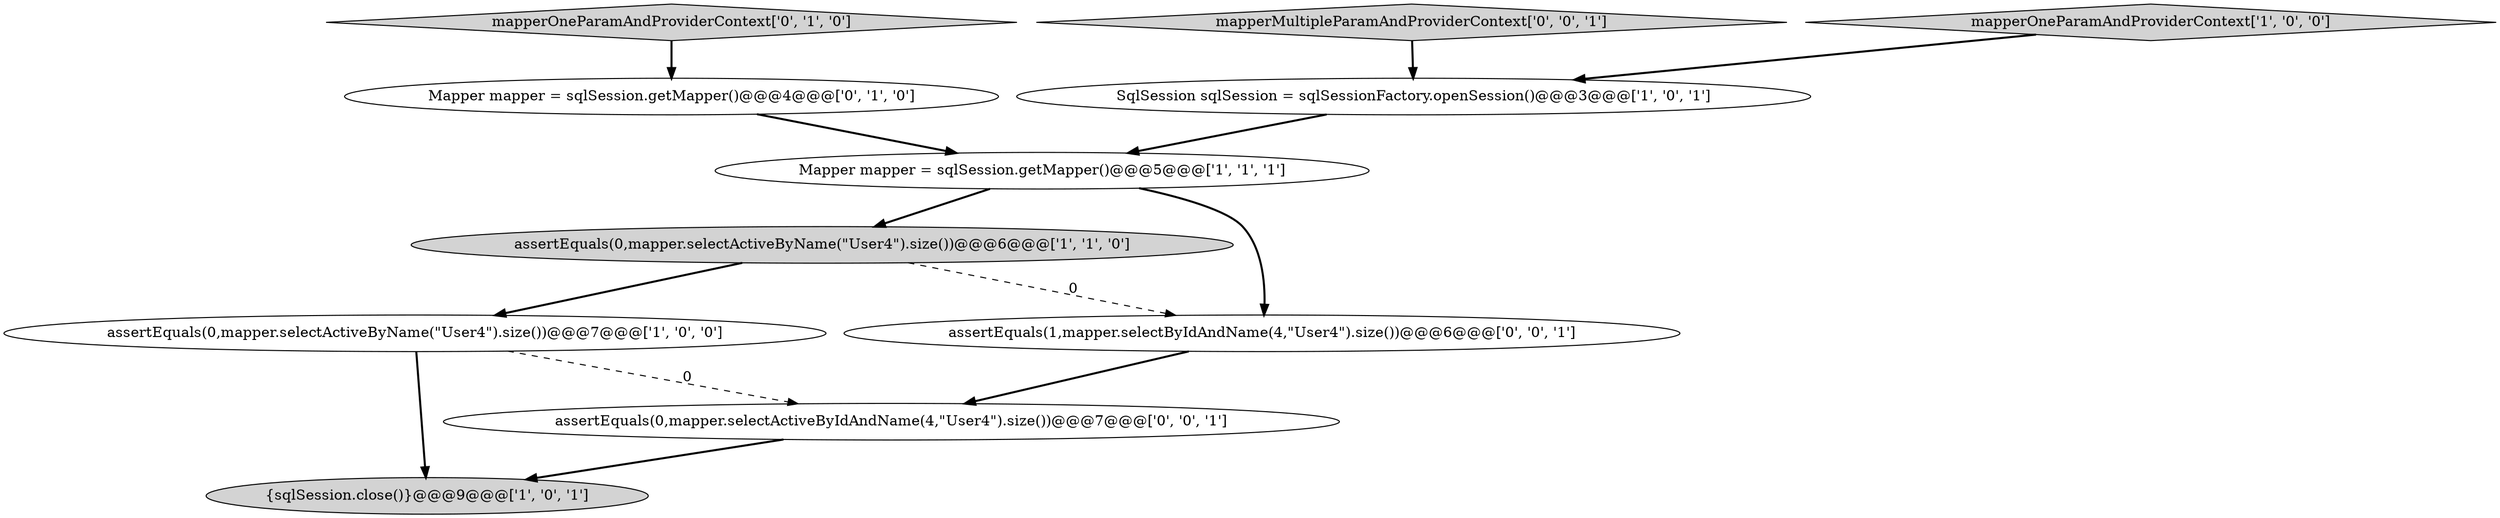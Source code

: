 digraph {
4 [style = filled, label = "Mapper mapper = sqlSession.getMapper()@@@5@@@['1', '1', '1']", fillcolor = white, shape = ellipse image = "AAA0AAABBB1BBB"];
8 [style = filled, label = "mapperMultipleParamAndProviderContext['0', '0', '1']", fillcolor = lightgray, shape = diamond image = "AAA0AAABBB3BBB"];
0 [style = filled, label = "assertEquals(0,mapper.selectActiveByName(\"User4\").size())@@@6@@@['1', '1', '0']", fillcolor = lightgray, shape = ellipse image = "AAA0AAABBB1BBB"];
5 [style = filled, label = "mapperOneParamAndProviderContext['1', '0', '0']", fillcolor = lightgray, shape = diamond image = "AAA0AAABBB1BBB"];
7 [style = filled, label = "Mapper mapper = sqlSession.getMapper()@@@4@@@['0', '1', '0']", fillcolor = white, shape = ellipse image = "AAA0AAABBB2BBB"];
3 [style = filled, label = "assertEquals(0,mapper.selectActiveByName(\"User4\").size())@@@7@@@['1', '0', '0']", fillcolor = white, shape = ellipse image = "AAA0AAABBB1BBB"];
9 [style = filled, label = "assertEquals(1,mapper.selectByIdAndName(4,\"User4\").size())@@@6@@@['0', '0', '1']", fillcolor = white, shape = ellipse image = "AAA0AAABBB3BBB"];
2 [style = filled, label = "SqlSession sqlSession = sqlSessionFactory.openSession()@@@3@@@['1', '0', '1']", fillcolor = white, shape = ellipse image = "AAA0AAABBB1BBB"];
1 [style = filled, label = "{sqlSession.close()}@@@9@@@['1', '0', '1']", fillcolor = lightgray, shape = ellipse image = "AAA0AAABBB1BBB"];
10 [style = filled, label = "assertEquals(0,mapper.selectActiveByIdAndName(4,\"User4\").size())@@@7@@@['0', '0', '1']", fillcolor = white, shape = ellipse image = "AAA0AAABBB3BBB"];
6 [style = filled, label = "mapperOneParamAndProviderContext['0', '1', '0']", fillcolor = lightgray, shape = diamond image = "AAA0AAABBB2BBB"];
0->3 [style = bold, label=""];
4->9 [style = bold, label=""];
5->2 [style = bold, label=""];
3->10 [style = dashed, label="0"];
0->9 [style = dashed, label="0"];
7->4 [style = bold, label=""];
9->10 [style = bold, label=""];
6->7 [style = bold, label=""];
3->1 [style = bold, label=""];
10->1 [style = bold, label=""];
8->2 [style = bold, label=""];
2->4 [style = bold, label=""];
4->0 [style = bold, label=""];
}
